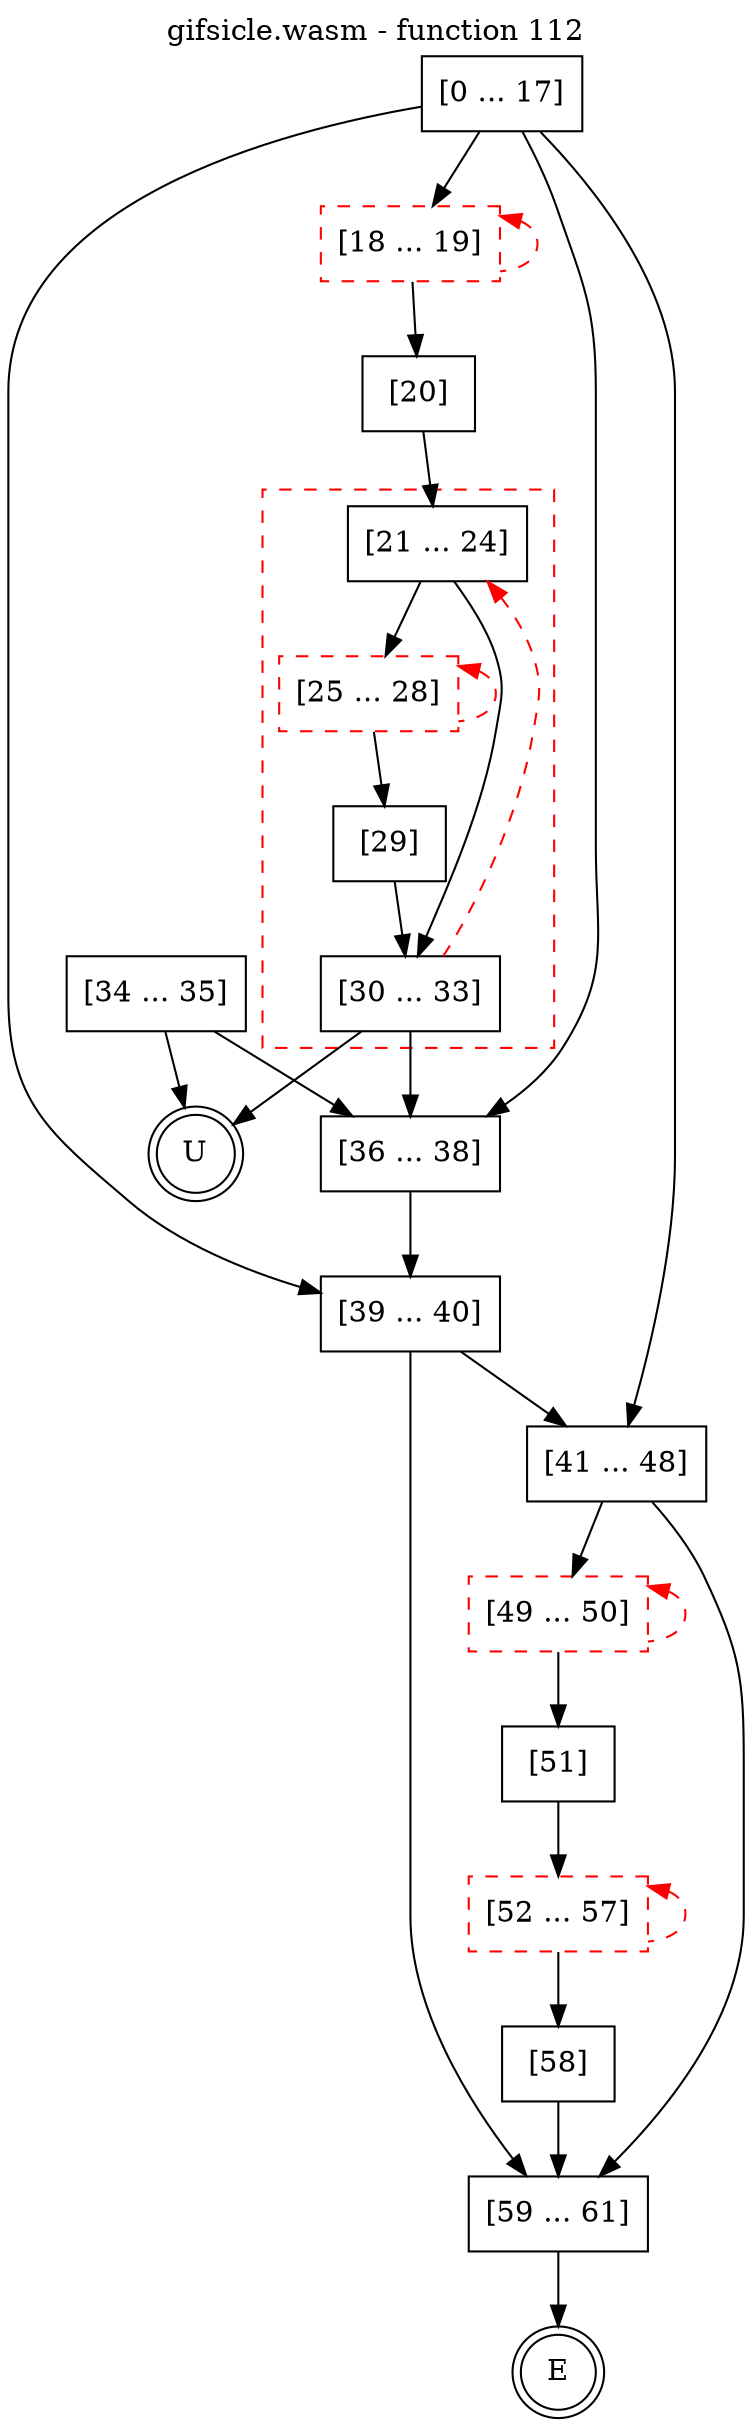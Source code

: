 digraph finite_state_machine {
    label = "gifsicle.wasm - function 112"
    labelloc =  t
    labelfontsize = 16
    labelfontcolor = black
    labelfontname = "Helvetica"
    node [shape = doublecircle]; E U ;
    node [shape = box];
    node [shape=box, color=black, style=solid] 0[label="[0 ... 17]"]
    node [shape=box, color=red, style=dashed] 18[label="[18 ... 19]"]
    node [shape=box, color=black, style=solid] 20[label="[20]"]
    subgraph cluster_21{
    label = "";
    style = dashed color = red;
    node [shape=box, color=black, style=solid] 21[label="[21 ... 24]"]
    node [shape=box, color=red, style=dashed] 25[label="[25 ... 28]"]
    node [shape=box, color=black, style=solid] 29[label="[29]"]
    node [shape=box, color=black, style=solid] 30[label="[30 ... 33]"]
    }
    node [shape=box, color=black, style=solid] 34[label="[34 ... 35]"]
    node [shape=box, color=black, style=solid] 36[label="[36 ... 38]"]
    node [shape=box, color=black, style=solid] 39[label="[39 ... 40]"]
    node [shape=box, color=black, style=solid] 41[label="[41 ... 48]"]
    node [shape=box, color=red, style=dashed] 49[label="[49 ... 50]"]
    node [shape=box, color=black, style=solid] 51[label="[51]"]
    node [shape=box, color=red, style=dashed] 52[label="[52 ... 57]"]
    node [shape=box, color=black, style=solid] 58[label="[58]"]
    node [shape=box, color=black, style=solid] 59[label="[59 ... 61]"]
    node [shape=box, color=black, style=solid] U[label="U"]
    0 -> 18;
    0 -> 36;
    0 -> 39;
    0 -> 41;
    18 -> 20;
    18 -> 18[style="dashed" color="red" dir=back];
    20 -> 21;
    21 -> 25;
    21 -> 30;
    25 -> 29;
    25 -> 25[style="dashed" color="red" dir=back];
    29 -> 30;
    30 -> 21[style="dashed" color="red"];
    30 -> 36;
    30 -> U;
    34 -> 36;
    34 -> U;
    36 -> 39;
    39 -> 41;
    39 -> 59;
    41 -> 49;
    41 -> 59;
    49 -> 51;
    49 -> 49[style="dashed" color="red" dir=back];
    51 -> 52;
    52 -> 58;
    52 -> 52[style="dashed" color="red" dir=back];
    58 -> 59;
    59 -> E;
}
